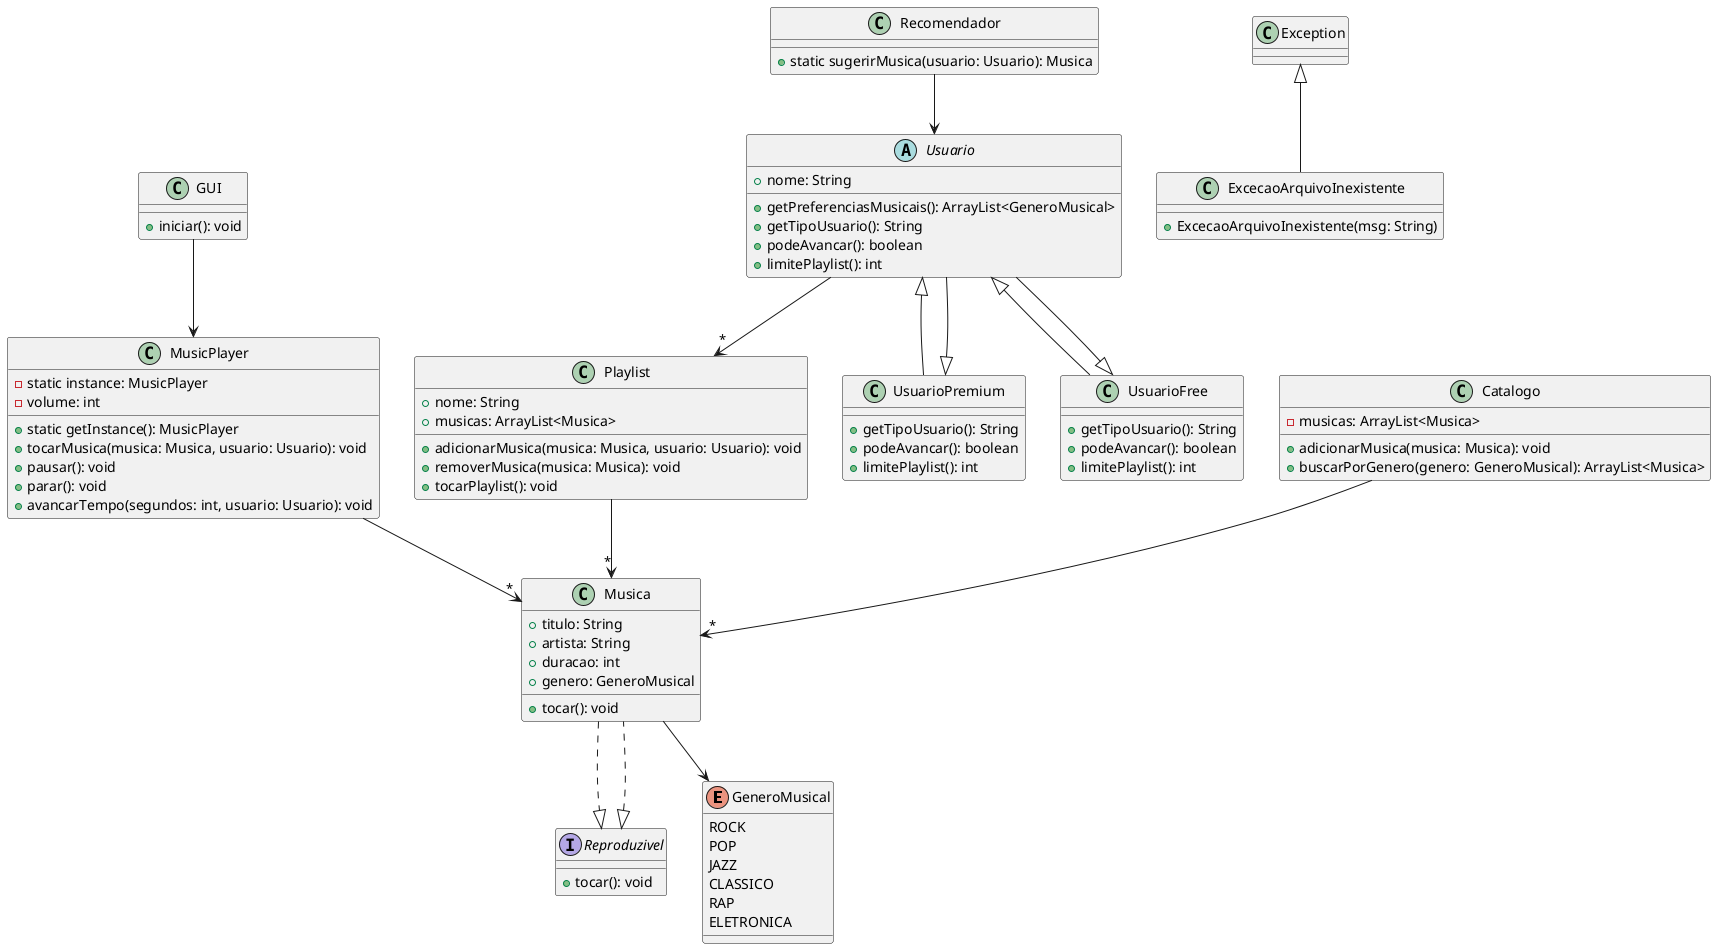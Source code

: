 @startuml

' Enum para gêneros musicais
enum GeneroMusical {
    ROCK
    POP
    JAZZ
    CLASSICO
    RAP
    ELETRONICA
}

' Interface para objetos que podem ser reproduzidos
interface Reproduzivel {
    + tocar(): void
}

' Classe principal para gerenciar a reprodução
class MusicPlayer {
    - static instance: MusicPlayer
    - volume: int
    + static getInstance(): MusicPlayer
    + tocarMusica(musica: Musica, usuario: Usuario): void
    + pausar(): void
    + parar(): void
    + avancarTempo(segundos: int, usuario: Usuario): void
}

' Classe representando uma música
class Musica implements Reproduzivel {
    + titulo: String
    + artista: String
    + duracao: int
    + genero: GeneroMusical
    + tocar(): void
}

' Playlist de músicas
class Playlist {
    + nome: String
    + musicas: ArrayList<Musica>
    + adicionarMusica(musica: Musica, usuario: Usuario): void
    + removerMusica(musica: Musica): void
    + tocarPlaylist(): void
}

' Classe de catálogo de músicas
class Catalogo {
    - musicas: ArrayList<Musica>
    + adicionarMusica(musica: Musica): void
    + buscarPorGenero(genero: GeneroMusical): ArrayList<Musica>
}

' Classe de usuário
abstract class Usuario {
    + nome: String
    + getPreferenciasMusicais(): ArrayList<GeneroMusical>
    + getTipoUsuario(): String
    + podeAvancar(): boolean
    + limitePlaylist(): int
}

' Subclasses de usuários
class UsuarioPremium extends Usuario {
    + getTipoUsuario(): String
    + podeAvancar(): boolean
    + limitePlaylist(): int
}

class UsuarioFree extends Usuario {
    + getTipoUsuario(): String
    + podeAvancar(): boolean
    + limitePlaylist(): int
}

' Classe de recomendação de músicas
class Recomendador {
    + static sugerirMusica(usuario: Usuario): Musica
}

' Classe de exceção para tratamento de erros
class ExcecaoArquivoInexistente extends Exception {
    + ExcecaoArquivoInexistente(msg: String)
}

' GUI (Opcional)
class GUI {
    + iniciar(): void
}

' Relacionamentos
MusicPlayer --> "*" Musica
Usuario --|> UsuarioPremium
Usuario --|> UsuarioFree
Musica --> GeneroMusical
Musica ..|> Reproduzivel
Usuario --> "*" Playlist
Playlist --> "*" Musica
Catalogo --> "*" Musica
Recomendador --> Usuario
GUI --> MusicPlayer

@enduml
